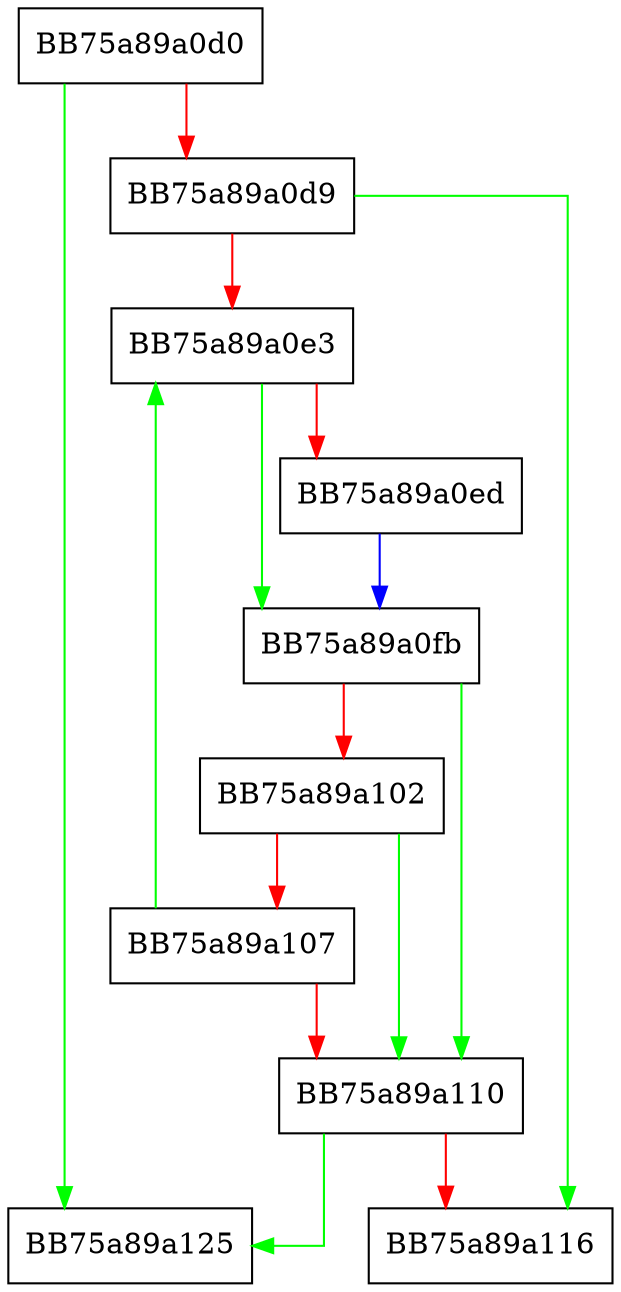 digraph match_soft_buffer_end {
  node [shape="box"];
  graph [splines=ortho];
  BB75a89a0d0 -> BB75a89a125 [color="green"];
  BB75a89a0d0 -> BB75a89a0d9 [color="red"];
  BB75a89a0d9 -> BB75a89a116 [color="green"];
  BB75a89a0d9 -> BB75a89a0e3 [color="red"];
  BB75a89a0e3 -> BB75a89a0fb [color="green"];
  BB75a89a0e3 -> BB75a89a0ed [color="red"];
  BB75a89a0ed -> BB75a89a0fb [color="blue"];
  BB75a89a0fb -> BB75a89a110 [color="green"];
  BB75a89a0fb -> BB75a89a102 [color="red"];
  BB75a89a102 -> BB75a89a110 [color="green"];
  BB75a89a102 -> BB75a89a107 [color="red"];
  BB75a89a107 -> BB75a89a0e3 [color="green"];
  BB75a89a107 -> BB75a89a110 [color="red"];
  BB75a89a110 -> BB75a89a125 [color="green"];
  BB75a89a110 -> BB75a89a116 [color="red"];
}